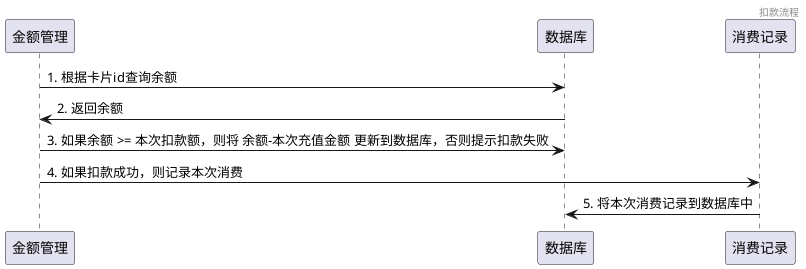 @startuml
header 扣款流程
金额管理 -> 数据库 : 1. 根据卡片id查询余额
数据库 -> 金额管理 : 2. 返回余额
金额管理 -> 数据库 : 3. 如果余额 >= 本次扣款额，则将 余额-本次充值金额 更新到数据库，否则提示扣款失败
金额管理 -> 消费记录 : 4. 如果扣款成功，则记录本次消费
消费记录 -> 数据库 : 5. 将本次消费记录到数据库中
@enduml